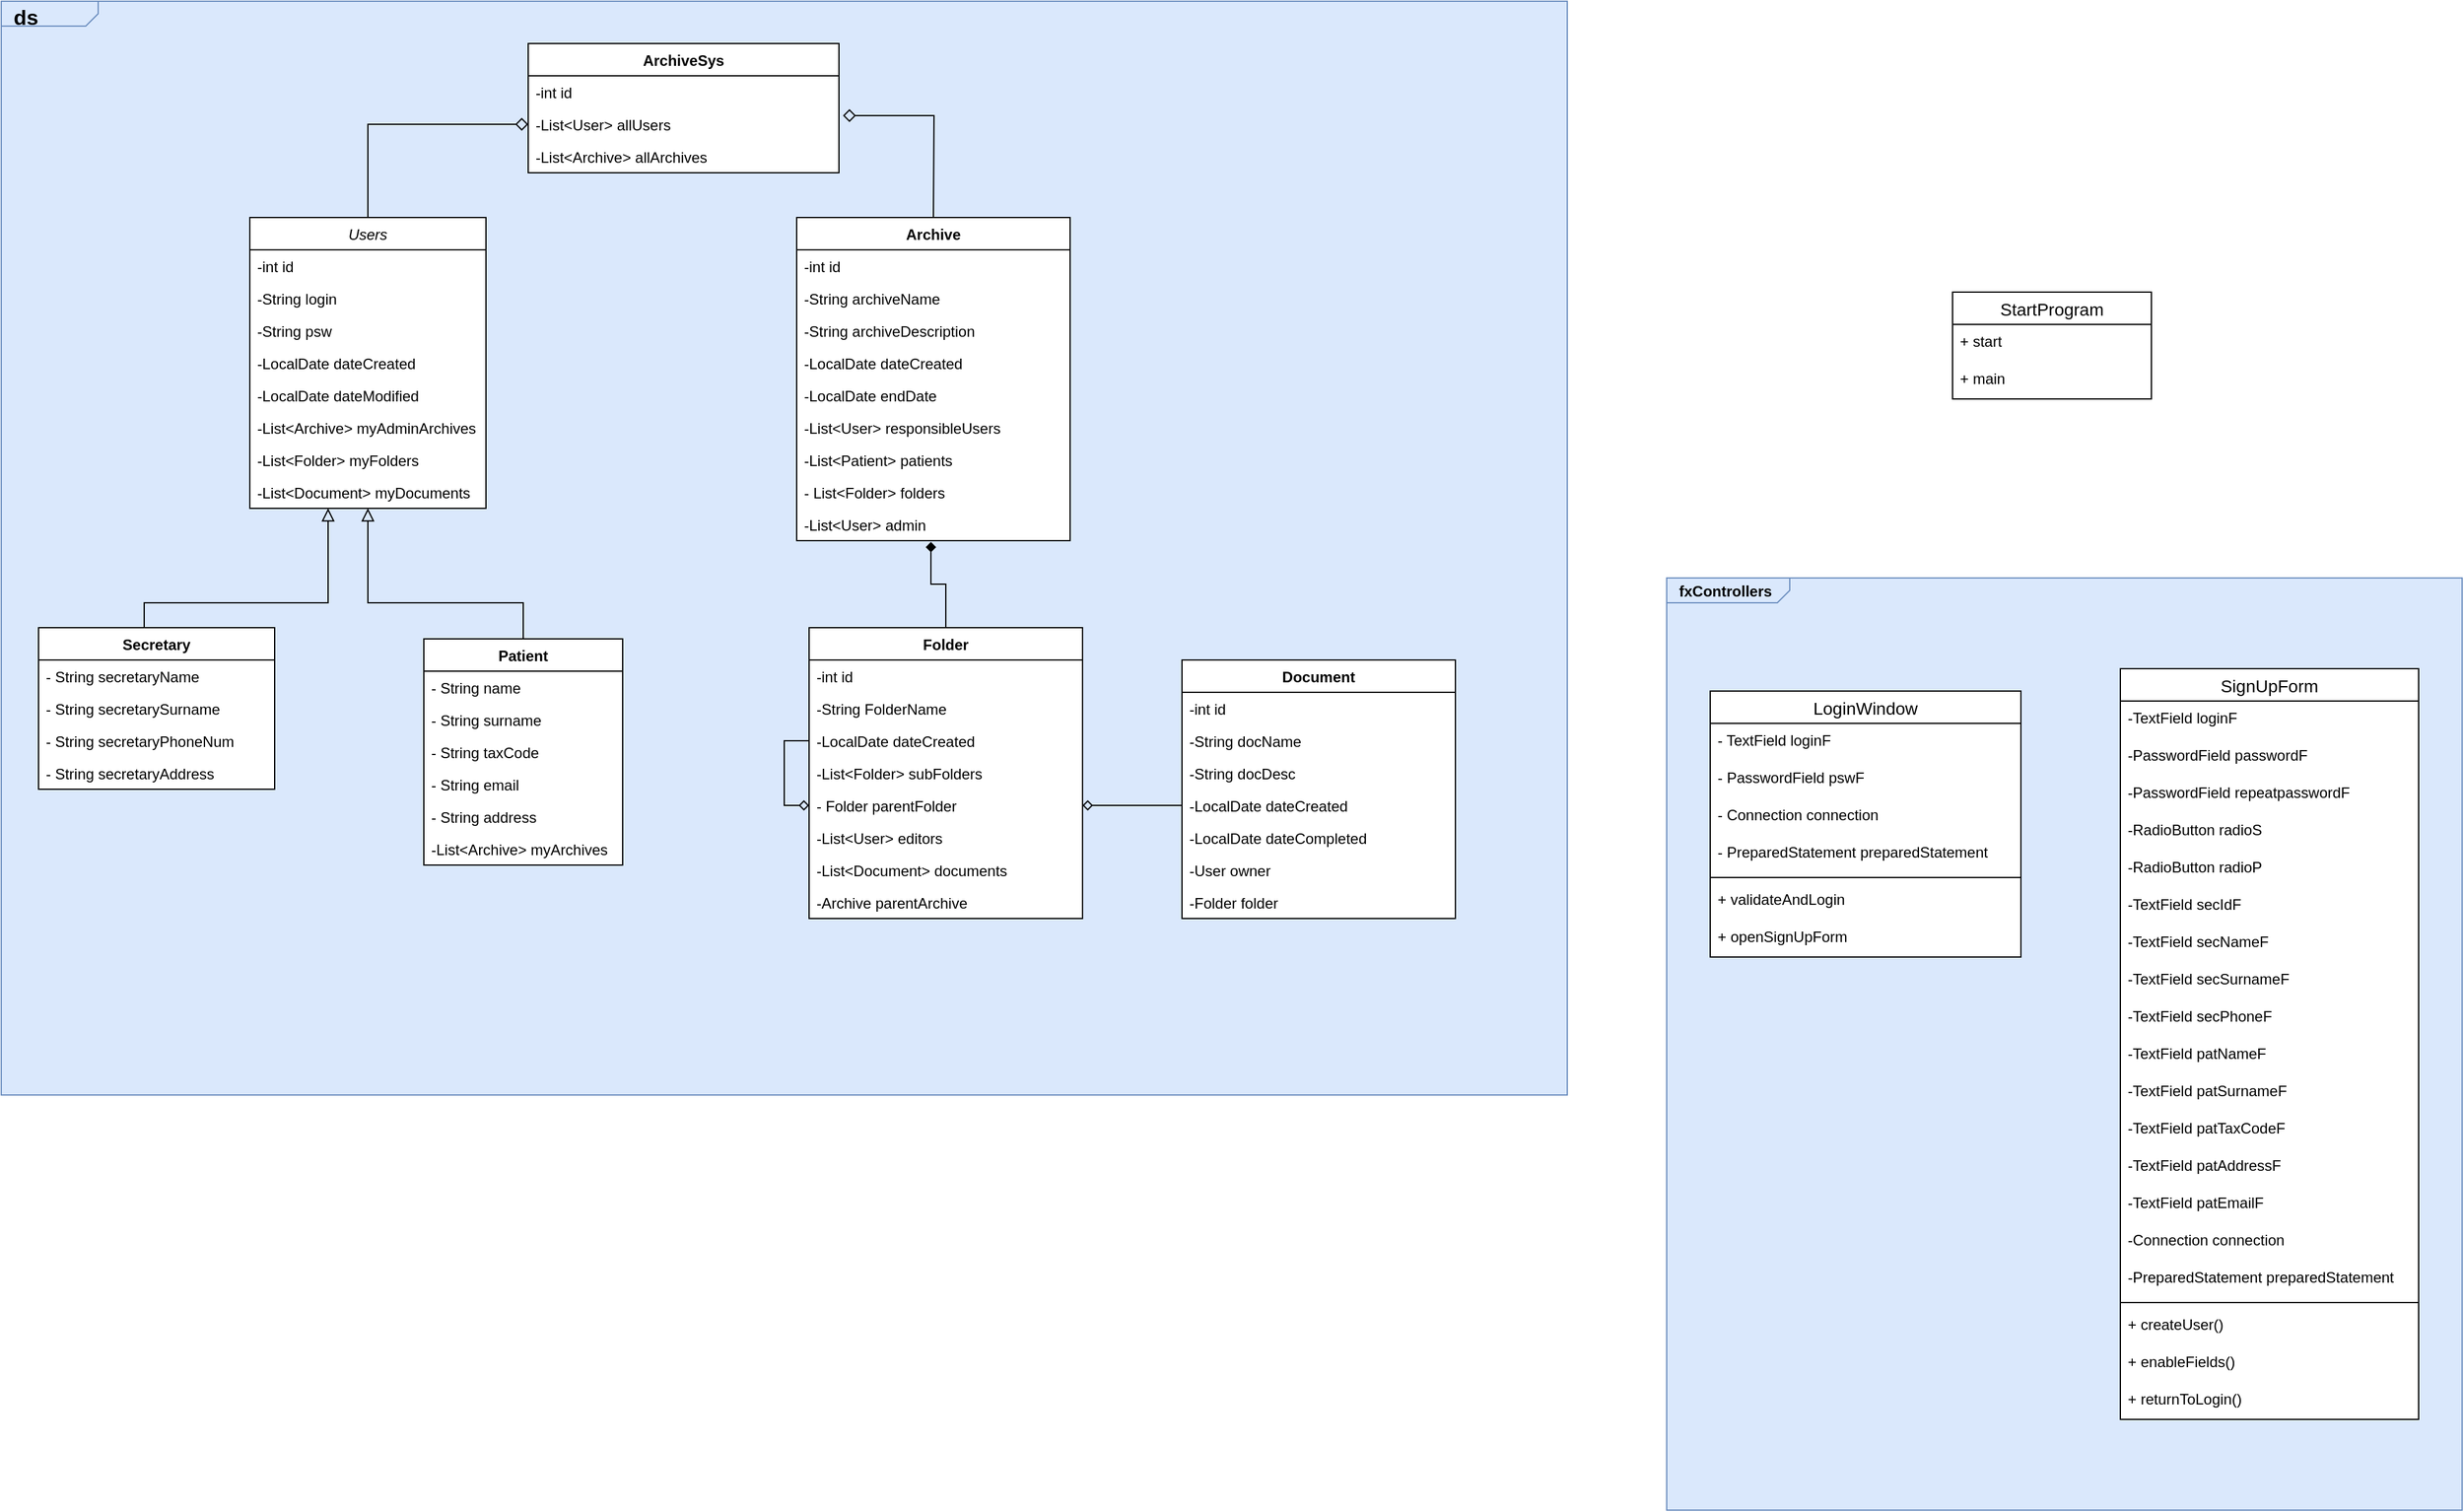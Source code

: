 <mxfile version="15.4.0" type="device"><diagram id="C5RBs43oDa-KdzZeNtuy" name="Page-1"><mxGraphModel dx="2910" dy="1012" grid="1" gridSize="10" guides="1" tooltips="1" connect="1" arrows="1" fold="1" page="1" pageScale="1" pageWidth="827" pageHeight="1169" math="0" shadow="0"><root><mxCell id="WIyWlLk6GJQsqaUBKTNV-0"/><mxCell id="WIyWlLk6GJQsqaUBKTNV-1" parent="WIyWlLk6GJQsqaUBKTNV-0"/><mxCell id="OXugElpji6PoX5dvoCEy-60" value="&lt;p style=&quot;margin: 0px ; margin-top: 4px ; margin-left: 10px ; text-align: left&quot;&gt;&lt;b&gt;&lt;font style=&quot;font-size: 17px&quot;&gt;ds&lt;/font&gt;&lt;/b&gt;&lt;/p&gt;" style="html=1;strokeWidth=1;shape=mxgraph.sysml.package;html=1;overflow=fill;whiteSpace=wrap;fillColor=#dae8fc;strokeColor=#6c8ebf;labelX=78.33;" parent="WIyWlLk6GJQsqaUBKTNV-1" vertex="1"><mxGeometry x="-10" y="156" width="1260" height="880" as="geometry"/></mxCell><mxCell id="OXugElpji6PoX5dvoCEy-61" value="StartProgram" style="swimlane;fontStyle=0;childLayout=stackLayout;horizontal=1;startSize=26;horizontalStack=0;resizeParent=1;resizeParentMax=0;resizeLast=0;collapsible=1;marginBottom=0;align=center;fontSize=14;fillColor=#FFFFFF;swimlaneFillColor=default;" parent="WIyWlLk6GJQsqaUBKTNV-1" vertex="1"><mxGeometry x="1560" y="390" width="160" height="86" as="geometry"/></mxCell><mxCell id="OXugElpji6PoX5dvoCEy-62" value="+ start" style="text;strokeColor=none;fillColor=none;spacingLeft=4;spacingRight=4;overflow=hidden;rotatable=0;points=[[0,0.5],[1,0.5]];portConstraint=eastwest;fontSize=12;" parent="OXugElpji6PoX5dvoCEy-61" vertex="1"><mxGeometry y="26" width="160" height="30" as="geometry"/></mxCell><mxCell id="OXugElpji6PoX5dvoCEy-63" value="+ main" style="text;strokeColor=none;fillColor=none;spacingLeft=4;spacingRight=4;overflow=hidden;rotatable=0;points=[[0,0.5],[1,0.5]];portConstraint=eastwest;fontSize=12;" parent="OXugElpji6PoX5dvoCEy-61" vertex="1"><mxGeometry y="56" width="160" height="30" as="geometry"/></mxCell><mxCell id="OXugElpji6PoX5dvoCEy-65" value="&lt;p style=&quot;margin: 0px ; margin-top: 4px ; margin-left: 10px ; text-align: left&quot;&gt;&lt;b&gt;fxControllers&lt;/b&gt;&lt;/p&gt;" style="html=1;strokeWidth=1;shape=mxgraph.sysml.package;html=1;overflow=fill;whiteSpace=wrap;fillColor=#dae8fc;labelX=99.33;strokeColor=#6c8ebf;" parent="WIyWlLk6GJQsqaUBKTNV-1" vertex="1"><mxGeometry x="1330" y="620" width="640" height="750" as="geometry"/></mxCell><mxCell id="OXugElpji6PoX5dvoCEy-66" style="edgeStyle=orthogonalEdgeStyle;rounded=0;jumpSize=6;orthogonalLoop=1;jettySize=auto;html=1;entryX=0;entryY=0.5;entryDx=0;entryDy=0;startArrow=none;startFill=0;endArrow=diamond;endFill=0;startSize=6;endSize=8;" parent="WIyWlLk6GJQsqaUBKTNV-1" source="OXugElpji6PoX5dvoCEy-67" target="OXugElpji6PoX5dvoCEy-109" edge="1"><mxGeometry relative="1" as="geometry"/></mxCell><mxCell id="OXugElpji6PoX5dvoCEy-67" value="Users" style="swimlane;fontStyle=2;align=center;verticalAlign=top;childLayout=stackLayout;horizontal=1;startSize=26;horizontalStack=0;resizeParent=1;resizeLast=0;collapsible=1;marginBottom=0;rounded=0;shadow=0;strokeWidth=1;fillColor=default;swimlaneFillColor=default;" parent="WIyWlLk6GJQsqaUBKTNV-1" vertex="1"><mxGeometry x="190" y="330" width="190" height="234" as="geometry"><mxRectangle x="230" y="140" width="160" height="26" as="alternateBounds"/></mxGeometry></mxCell><mxCell id="OXugElpji6PoX5dvoCEy-68" value="-int id" style="text;align=left;verticalAlign=top;spacingLeft=4;spacingRight=4;overflow=hidden;rotatable=0;points=[[0,0.5],[1,0.5]];portConstraint=eastwest;" parent="OXugElpji6PoX5dvoCEy-67" vertex="1"><mxGeometry y="26" width="190" height="26" as="geometry"/></mxCell><mxCell id="OXugElpji6PoX5dvoCEy-69" value="-String login" style="text;align=left;verticalAlign=top;spacingLeft=4;spacingRight=4;overflow=hidden;rotatable=0;points=[[0,0.5],[1,0.5]];portConstraint=eastwest;" parent="OXugElpji6PoX5dvoCEy-67" vertex="1"><mxGeometry y="52" width="190" height="26" as="geometry"/></mxCell><mxCell id="OXugElpji6PoX5dvoCEy-70" value="-String psw" style="text;align=left;verticalAlign=top;spacingLeft=4;spacingRight=4;overflow=hidden;rotatable=0;points=[[0,0.5],[1,0.5]];portConstraint=eastwest;rounded=0;shadow=0;html=0;" parent="OXugElpji6PoX5dvoCEy-67" vertex="1"><mxGeometry y="78" width="190" height="26" as="geometry"/></mxCell><mxCell id="OXugElpji6PoX5dvoCEy-71" value="-LocalDate dateCreated" style="text;align=left;verticalAlign=top;spacingLeft=4;spacingRight=4;overflow=hidden;rotatable=0;points=[[0,0.5],[1,0.5]];portConstraint=eastwest;rounded=0;shadow=0;html=0;" parent="OXugElpji6PoX5dvoCEy-67" vertex="1"><mxGeometry y="104" width="190" height="26" as="geometry"/></mxCell><mxCell id="OXugElpji6PoX5dvoCEy-72" value="-LocalDate dateModified" style="text;align=left;verticalAlign=top;spacingLeft=4;spacingRight=4;overflow=hidden;rotatable=0;points=[[0,0.5],[1,0.5]];portConstraint=eastwest;rounded=0;shadow=0;html=0;" parent="OXugElpji6PoX5dvoCEy-67" vertex="1"><mxGeometry y="130" width="190" height="26" as="geometry"/></mxCell><mxCell id="OXugElpji6PoX5dvoCEy-73" value="-List&lt;Archive&gt; myAdminArchives" style="text;align=left;verticalAlign=top;spacingLeft=4;spacingRight=4;overflow=hidden;rotatable=0;points=[[0,0.5],[1,0.5]];portConstraint=eastwest;rounded=0;shadow=0;html=0;" parent="OXugElpji6PoX5dvoCEy-67" vertex="1"><mxGeometry y="156" width="190" height="26" as="geometry"/></mxCell><mxCell id="R_-nXy0jKBe9rRE_vQst-0" value="-List&lt;Folder&gt; myFolders" style="text;align=left;verticalAlign=top;spacingLeft=4;spacingRight=4;overflow=hidden;rotatable=0;points=[[0,0.5],[1,0.5]];portConstraint=eastwest;rounded=0;shadow=0;html=0;" vertex="1" parent="OXugElpji6PoX5dvoCEy-67"><mxGeometry y="182" width="190" height="26" as="geometry"/></mxCell><mxCell id="R_-nXy0jKBe9rRE_vQst-1" value="-List&lt;Document&gt; myDocuments" style="text;align=left;verticalAlign=top;spacingLeft=4;spacingRight=4;overflow=hidden;rotatable=0;points=[[0,0.5],[1,0.5]];portConstraint=eastwest;rounded=0;shadow=0;html=0;" vertex="1" parent="OXugElpji6PoX5dvoCEy-67"><mxGeometry y="208" width="190" height="26" as="geometry"/></mxCell><mxCell id="OXugElpji6PoX5dvoCEy-75" value="Patient" style="swimlane;fontStyle=1;align=center;verticalAlign=top;childLayout=stackLayout;horizontal=1;startSize=26;horizontalStack=0;resizeParent=1;resizeParentMax=0;resizeLast=0;collapsible=1;marginBottom=0;swimlaneFillColor=default;" parent="WIyWlLk6GJQsqaUBKTNV-1" vertex="1"><mxGeometry x="330" y="669" width="160" height="182" as="geometry"/></mxCell><mxCell id="OXugElpji6PoX5dvoCEy-76" value="- String name" style="text;strokeColor=none;fillColor=none;align=left;verticalAlign=top;spacingLeft=4;spacingRight=4;overflow=hidden;rotatable=0;points=[[0,0.5],[1,0.5]];portConstraint=eastwest;" parent="OXugElpji6PoX5dvoCEy-75" vertex="1"><mxGeometry y="26" width="160" height="26" as="geometry"/></mxCell><mxCell id="OXugElpji6PoX5dvoCEy-77" value="- String surname" style="text;strokeColor=none;fillColor=none;align=left;verticalAlign=top;spacingLeft=4;spacingRight=4;overflow=hidden;rotatable=0;points=[[0,0.5],[1,0.5]];portConstraint=eastwest;" parent="OXugElpji6PoX5dvoCEy-75" vertex="1"><mxGeometry y="52" width="160" height="26" as="geometry"/></mxCell><mxCell id="OXugElpji6PoX5dvoCEy-78" value="- String taxCode" style="text;strokeColor=none;fillColor=none;align=left;verticalAlign=top;spacingLeft=4;spacingRight=4;overflow=hidden;rotatable=0;points=[[0,0.5],[1,0.5]];portConstraint=eastwest;" parent="OXugElpji6PoX5dvoCEy-75" vertex="1"><mxGeometry y="78" width="160" height="26" as="geometry"/></mxCell><mxCell id="OXugElpji6PoX5dvoCEy-79" value="- String email" style="text;strokeColor=none;fillColor=none;align=left;verticalAlign=top;spacingLeft=4;spacingRight=4;overflow=hidden;rotatable=0;points=[[0,0.5],[1,0.5]];portConstraint=eastwest;" parent="OXugElpji6PoX5dvoCEy-75" vertex="1"><mxGeometry y="104" width="160" height="26" as="geometry"/></mxCell><mxCell id="OXugElpji6PoX5dvoCEy-80" value="- String address" style="text;strokeColor=none;fillColor=none;align=left;verticalAlign=top;spacingLeft=4;spacingRight=4;overflow=hidden;rotatable=0;points=[[0,0.5],[1,0.5]];portConstraint=eastwest;" parent="OXugElpji6PoX5dvoCEy-75" vertex="1"><mxGeometry y="130" width="160" height="26" as="geometry"/></mxCell><mxCell id="R_-nXy0jKBe9rRE_vQst-3" value="-List&lt;Archive&gt; myArchives" style="text;align=left;verticalAlign=top;spacingLeft=4;spacingRight=4;overflow=hidden;rotatable=0;points=[[0,0.5],[1,0.5]];portConstraint=eastwest;rounded=0;shadow=0;html=0;" vertex="1" parent="OXugElpji6PoX5dvoCEy-75"><mxGeometry y="156" width="160" height="26" as="geometry"/></mxCell><mxCell id="OXugElpji6PoX5dvoCEy-85" value="" style="endArrow=block;endSize=8;endFill=0;html=1;rounded=0;edgeStyle=orthogonalEdgeStyle;exitX=0.5;exitY=0;exitDx=0;exitDy=0;jumpSize=6;startSize=6;entryX=0.5;entryY=1;entryDx=0;entryDy=0;" parent="WIyWlLk6GJQsqaUBKTNV-1" source="OXugElpji6PoX5dvoCEy-75" target="OXugElpji6PoX5dvoCEy-67" edge="1"><mxGeometry width="160" relative="1" as="geometry"><mxPoint x="360" y="620" as="sourcePoint"/><mxPoint x="500" y="550" as="targetPoint"/><Array as="points"><mxPoint x="410" y="640"/><mxPoint x="285" y="640"/></Array></mxGeometry></mxCell><mxCell id="OXugElpji6PoX5dvoCEy-86" style="edgeStyle=orthogonalEdgeStyle;rounded=0;jumpSize=6;orthogonalLoop=1;jettySize=auto;html=1;startArrow=none;startFill=0;endArrow=diamond;endFill=0;startSize=6;endSize=8;entryX=1.013;entryY=0.231;entryDx=0;entryDy=0;entryPerimeter=0;" parent="WIyWlLk6GJQsqaUBKTNV-1" target="OXugElpji6PoX5dvoCEy-109" edge="1"><mxGeometry relative="1" as="geometry"><mxPoint x="840" y="550" as="targetPoint"/><mxPoint x="740" y="330" as="sourcePoint"/></mxGeometry></mxCell><mxCell id="OXugElpji6PoX5dvoCEy-87" value="Archive" style="swimlane;fontStyle=1;align=center;verticalAlign=top;childLayout=stackLayout;horizontal=1;startSize=26;horizontalStack=0;resizeParent=1;resizeParentMax=0;resizeLast=0;collapsible=1;marginBottom=0;swimlaneFillColor=default;" parent="WIyWlLk6GJQsqaUBKTNV-1" vertex="1"><mxGeometry x="630" y="330" width="220" height="260" as="geometry"/></mxCell><mxCell id="OXugElpji6PoX5dvoCEy-88" value="-int id" style="text;strokeColor=none;fillColor=none;align=left;verticalAlign=top;spacingLeft=4;spacingRight=4;overflow=hidden;rotatable=0;points=[[0,0.5],[1,0.5]];portConstraint=eastwest;" parent="OXugElpji6PoX5dvoCEy-87" vertex="1"><mxGeometry y="26" width="220" height="26" as="geometry"/></mxCell><mxCell id="OXugElpji6PoX5dvoCEy-89" value="-String archiveName" style="text;strokeColor=none;fillColor=none;align=left;verticalAlign=top;spacingLeft=4;spacingRight=4;overflow=hidden;rotatable=0;points=[[0,0.5],[1,0.5]];portConstraint=eastwest;" parent="OXugElpji6PoX5dvoCEy-87" vertex="1"><mxGeometry y="52" width="220" height="26" as="geometry"/></mxCell><mxCell id="OXugElpji6PoX5dvoCEy-90" value="-String archiveDescription" style="text;strokeColor=none;fillColor=none;align=left;verticalAlign=top;spacingLeft=4;spacingRight=4;overflow=hidden;rotatable=0;points=[[0,0.5],[1,0.5]];portConstraint=eastwest;" parent="OXugElpji6PoX5dvoCEy-87" vertex="1"><mxGeometry y="78" width="220" height="26" as="geometry"/></mxCell><mxCell id="OXugElpji6PoX5dvoCEy-91" value="-LocalDate dateCreated" style="text;align=left;verticalAlign=top;spacingLeft=4;spacingRight=4;overflow=hidden;rotatable=0;points=[[0,0.5],[1,0.5]];portConstraint=eastwest;rounded=0;shadow=0;html=0;" parent="OXugElpji6PoX5dvoCEy-87" vertex="1"><mxGeometry y="104" width="220" height="26" as="geometry"/></mxCell><mxCell id="OXugElpji6PoX5dvoCEy-92" value="-LocalDate endDate" style="text;align=left;verticalAlign=top;spacingLeft=4;spacingRight=4;overflow=hidden;rotatable=0;points=[[0,0.5],[1,0.5]];portConstraint=eastwest;rounded=0;shadow=0;html=0;" parent="OXugElpji6PoX5dvoCEy-87" vertex="1"><mxGeometry y="130" width="220" height="26" as="geometry"/></mxCell><mxCell id="OXugElpji6PoX5dvoCEy-93" value="-List&lt;User&gt; responsibleUsers" style="text;align=left;verticalAlign=top;spacingLeft=4;spacingRight=4;overflow=hidden;rotatable=0;points=[[0,0.5],[1,0.5]];portConstraint=eastwest;rounded=0;shadow=0;html=0;" parent="OXugElpji6PoX5dvoCEy-87" vertex="1"><mxGeometry y="156" width="220" height="26" as="geometry"/></mxCell><mxCell id="OXugElpji6PoX5dvoCEy-94" value="-List&lt;Patient&gt; patients" style="text;align=left;verticalAlign=top;spacingLeft=4;spacingRight=4;overflow=hidden;rotatable=0;points=[[0,0.5],[1,0.5]];portConstraint=eastwest;rounded=0;shadow=0;html=0;" parent="OXugElpji6PoX5dvoCEy-87" vertex="1"><mxGeometry y="182" width="220" height="26" as="geometry"/></mxCell><mxCell id="R_-nXy0jKBe9rRE_vQst-16" value="- List&lt;Folder&gt; folders" style="text;align=left;verticalAlign=top;spacingLeft=4;spacingRight=4;overflow=hidden;rotatable=0;points=[[0,0.5],[1,0.5]];portConstraint=eastwest;rounded=0;shadow=0;html=0;" vertex="1" parent="OXugElpji6PoX5dvoCEy-87"><mxGeometry y="208" width="220" height="26" as="geometry"/></mxCell><mxCell id="R_-nXy0jKBe9rRE_vQst-17" value="-List&lt;User&gt; admin" style="text;align=left;verticalAlign=top;spacingLeft=4;spacingRight=4;overflow=hidden;rotatable=0;points=[[0,0.5],[1,0.5]];portConstraint=eastwest;rounded=0;shadow=0;html=0;" vertex="1" parent="OXugElpji6PoX5dvoCEy-87"><mxGeometry y="234" width="220" height="26" as="geometry"/></mxCell><mxCell id="OXugElpji6PoX5dvoCEy-95" value="Document" style="swimlane;fontStyle=1;align=center;verticalAlign=top;childLayout=stackLayout;horizontal=1;startSize=26;horizontalStack=0;resizeParent=1;resizeParentMax=0;resizeLast=0;collapsible=1;marginBottom=0;fillColor=default;swimlaneFillColor=default;" parent="WIyWlLk6GJQsqaUBKTNV-1" vertex="1"><mxGeometry x="940" y="686" width="220" height="208" as="geometry"/></mxCell><mxCell id="R_-nXy0jKBe9rRE_vQst-15" value="-int id" style="text;strokeColor=none;fillColor=none;align=left;verticalAlign=top;spacingLeft=4;spacingRight=4;overflow=hidden;rotatable=0;points=[[0,0.5],[1,0.5]];portConstraint=eastwest;" vertex="1" parent="OXugElpji6PoX5dvoCEy-95"><mxGeometry y="26" width="220" height="26" as="geometry"/></mxCell><mxCell id="OXugElpji6PoX5dvoCEy-96" value="-String docName" style="text;strokeColor=none;fillColor=none;align=left;verticalAlign=top;spacingLeft=4;spacingRight=4;overflow=hidden;rotatable=0;points=[[0,0.5],[1,0.5]];portConstraint=eastwest;" parent="OXugElpji6PoX5dvoCEy-95" vertex="1"><mxGeometry y="52" width="220" height="26" as="geometry"/></mxCell><mxCell id="OXugElpji6PoX5dvoCEy-97" value="-String docDesc" style="text;strokeColor=none;fillColor=none;align=left;verticalAlign=top;spacingLeft=4;spacingRight=4;overflow=hidden;rotatable=0;points=[[0,0.5],[1,0.5]];portConstraint=eastwest;" parent="OXugElpji6PoX5dvoCEy-95" vertex="1"><mxGeometry y="78" width="220" height="26" as="geometry"/></mxCell><mxCell id="OXugElpji6PoX5dvoCEy-98" value="-LocalDate dateCreated" style="text;align=left;verticalAlign=top;spacingLeft=4;spacingRight=4;overflow=hidden;rotatable=0;points=[[0,0.5],[1,0.5]];portConstraint=eastwest;rounded=0;shadow=0;html=0;" parent="OXugElpji6PoX5dvoCEy-95" vertex="1"><mxGeometry y="104" width="220" height="26" as="geometry"/></mxCell><mxCell id="OXugElpji6PoX5dvoCEy-100" value="-LocalDate dateCompleted" style="text;align=left;verticalAlign=top;spacingLeft=4;spacingRight=4;overflow=hidden;rotatable=0;points=[[0,0.5],[1,0.5]];portConstraint=eastwest;rounded=0;shadow=0;html=0;" parent="OXugElpji6PoX5dvoCEy-95" vertex="1"><mxGeometry y="130" width="220" height="26" as="geometry"/></mxCell><mxCell id="OXugElpji6PoX5dvoCEy-104" value="-User owner" style="text;align=left;verticalAlign=top;spacingLeft=4;spacingRight=4;overflow=hidden;rotatable=0;points=[[0,0.5],[1,0.5]];portConstraint=eastwest;rounded=0;shadow=0;html=0;" parent="OXugElpji6PoX5dvoCEy-95" vertex="1"><mxGeometry y="156" width="220" height="26" as="geometry"/></mxCell><mxCell id="OXugElpji6PoX5dvoCEy-105" value="-Folder folder" style="text;align=left;verticalAlign=top;spacingLeft=4;spacingRight=4;overflow=hidden;rotatable=0;points=[[0,0.5],[1,0.5]];portConstraint=eastwest;rounded=0;shadow=0;html=0;" parent="OXugElpji6PoX5dvoCEy-95" vertex="1"><mxGeometry y="182" width="220" height="26" as="geometry"/></mxCell><mxCell id="OXugElpji6PoX5dvoCEy-106" value="ArchiveSys" style="swimlane;fontStyle=1;align=center;verticalAlign=top;childLayout=stackLayout;horizontal=1;startSize=26;horizontalStack=0;resizeParent=1;resizeParentMax=0;resizeLast=0;collapsible=1;marginBottom=0;labelBackgroundColor=none;swimlaneFillColor=default;" parent="WIyWlLk6GJQsqaUBKTNV-1" vertex="1"><mxGeometry x="414" y="190" width="250" height="104" as="geometry"/></mxCell><mxCell id="OXugElpji6PoX5dvoCEy-108" value="-int id" style="text;strokeColor=none;fillColor=none;align=left;verticalAlign=top;spacingLeft=4;spacingRight=4;overflow=hidden;rotatable=0;points=[[0,0.5],[1,0.5]];portConstraint=eastwest;" parent="OXugElpji6PoX5dvoCEy-106" vertex="1"><mxGeometry y="26" width="250" height="26" as="geometry"/></mxCell><mxCell id="OXugElpji6PoX5dvoCEy-109" value="-List&lt;User&gt; allUsers" style="text;align=left;verticalAlign=top;spacingLeft=4;spacingRight=4;overflow=hidden;rotatable=0;points=[[0,0.5],[1,0.5]];portConstraint=eastwest;rounded=0;shadow=0;html=0;" parent="OXugElpji6PoX5dvoCEy-106" vertex="1"><mxGeometry y="52" width="250" height="26" as="geometry"/></mxCell><mxCell id="OXugElpji6PoX5dvoCEy-110" value="-List&lt;Archive&gt; allArchives" style="text;align=left;verticalAlign=top;spacingLeft=4;spacingRight=4;overflow=hidden;rotatable=0;points=[[0,0.5],[1,0.5]];portConstraint=eastwest;rounded=0;shadow=0;html=0;" parent="OXugElpji6PoX5dvoCEy-106" vertex="1"><mxGeometry y="78" width="250" height="26" as="geometry"/></mxCell><mxCell id="OXugElpji6PoX5dvoCEy-112" value="Secretary" style="swimlane;fontStyle=1;align=center;verticalAlign=top;childLayout=stackLayout;horizontal=1;startSize=26;horizontalStack=0;resizeParent=1;resizeParentMax=0;resizeLast=0;collapsible=1;marginBottom=0;swimlaneFillColor=default;" parent="WIyWlLk6GJQsqaUBKTNV-1" vertex="1"><mxGeometry x="20" y="660" width="190" height="130" as="geometry"/></mxCell><mxCell id="OXugElpji6PoX5dvoCEy-114" value="- String secretaryName" style="text;strokeColor=none;fillColor=none;align=left;verticalAlign=top;spacingLeft=4;spacingRight=4;overflow=hidden;rotatable=0;points=[[0,0.5],[1,0.5]];portConstraint=eastwest;" parent="OXugElpji6PoX5dvoCEy-112" vertex="1"><mxGeometry y="26" width="190" height="26" as="geometry"/></mxCell><mxCell id="OXugElpji6PoX5dvoCEy-115" value="- String secretarySurname" style="text;strokeColor=none;fillColor=none;align=left;verticalAlign=top;spacingLeft=4;spacingRight=4;overflow=hidden;rotatable=0;points=[[0,0.5],[1,0.5]];portConstraint=eastwest;" parent="OXugElpji6PoX5dvoCEy-112" vertex="1"><mxGeometry y="52" width="190" height="26" as="geometry"/></mxCell><mxCell id="OXugElpji6PoX5dvoCEy-116" value="- String secretaryPhoneNum" style="text;strokeColor=none;fillColor=none;align=left;verticalAlign=top;spacingLeft=4;spacingRight=4;overflow=hidden;rotatable=0;points=[[0,0.5],[1,0.5]];portConstraint=eastwest;" parent="OXugElpji6PoX5dvoCEy-112" vertex="1"><mxGeometry y="78" width="190" height="26" as="geometry"/></mxCell><mxCell id="R_-nXy0jKBe9rRE_vQst-2" value="- String secretaryAddress" style="text;strokeColor=none;fillColor=none;align=left;verticalAlign=top;spacingLeft=4;spacingRight=4;overflow=hidden;rotatable=0;points=[[0,0.5],[1,0.5]];portConstraint=eastwest;" vertex="1" parent="OXugElpji6PoX5dvoCEy-112"><mxGeometry y="104" width="190" height="26" as="geometry"/></mxCell><mxCell id="OXugElpji6PoX5dvoCEy-121" style="edgeStyle=orthogonalEdgeStyle;rounded=0;orthogonalLoop=1;jettySize=auto;html=1;endArrow=block;endFill=0;endSize=8;" parent="WIyWlLk6GJQsqaUBKTNV-1" edge="1" target="R_-nXy0jKBe9rRE_vQst-1"><mxGeometry relative="1" as="geometry"><mxPoint x="105" y="660" as="sourcePoint"/><mxPoint x="253" y="590" as="targetPoint"/><Array as="points"><mxPoint x="105" y="640"/><mxPoint x="253" y="640"/></Array></mxGeometry></mxCell><mxCell id="OXugElpji6PoX5dvoCEy-122" value="LoginWindow" style="swimlane;fontStyle=0;childLayout=stackLayout;horizontal=1;startSize=26;horizontalStack=0;resizeParent=1;resizeParentMax=0;resizeLast=0;collapsible=1;marginBottom=0;align=center;fontSize=14;swimlaneFillColor=default;" parent="WIyWlLk6GJQsqaUBKTNV-1" vertex="1"><mxGeometry x="1365" y="711" width="250" height="214" as="geometry"/></mxCell><mxCell id="OXugElpji6PoX5dvoCEy-123" value="- TextField loginF" style="text;strokeColor=none;fillColor=none;spacingLeft=4;spacingRight=4;overflow=hidden;rotatable=0;points=[[0,0.5],[1,0.5]];portConstraint=eastwest;fontSize=12;" parent="OXugElpji6PoX5dvoCEy-122" vertex="1"><mxGeometry y="26" width="250" height="30" as="geometry"/></mxCell><mxCell id="OXugElpji6PoX5dvoCEy-124" value="- PasswordField pswF" style="text;strokeColor=none;fillColor=none;spacingLeft=4;spacingRight=4;overflow=hidden;rotatable=0;points=[[0,0.5],[1,0.5]];portConstraint=eastwest;fontSize=12;" parent="OXugElpji6PoX5dvoCEy-122" vertex="1"><mxGeometry y="56" width="250" height="30" as="geometry"/></mxCell><mxCell id="OXugElpji6PoX5dvoCEy-125" value="- Connection connection" style="text;strokeColor=none;fillColor=none;spacingLeft=4;spacingRight=4;overflow=hidden;rotatable=0;points=[[0,0.5],[1,0.5]];portConstraint=eastwest;fontSize=12;" parent="OXugElpji6PoX5dvoCEy-122" vertex="1"><mxGeometry y="86" width="250" height="30" as="geometry"/></mxCell><mxCell id="OXugElpji6PoX5dvoCEy-126" value="- PreparedStatement preparedStatement " style="text;strokeColor=none;fillColor=none;spacingLeft=4;spacingRight=4;overflow=hidden;rotatable=0;points=[[0,0.5],[1,0.5]];portConstraint=eastwest;fontSize=12;" parent="OXugElpji6PoX5dvoCEy-122" vertex="1"><mxGeometry y="116" width="250" height="30" as="geometry"/></mxCell><mxCell id="OXugElpji6PoX5dvoCEy-127" value="" style="line;strokeWidth=1;fillColor=none;align=left;verticalAlign=middle;spacingTop=-1;spacingLeft=3;spacingRight=3;rotatable=0;labelPosition=right;points=[];portConstraint=eastwest;" parent="OXugElpji6PoX5dvoCEy-122" vertex="1"><mxGeometry y="146" width="250" height="8" as="geometry"/></mxCell><mxCell id="OXugElpji6PoX5dvoCEy-128" value="+ validateAndLogin" style="text;strokeColor=none;fillColor=none;spacingLeft=4;spacingRight=4;overflow=hidden;rotatable=0;points=[[0,0.5],[1,0.5]];portConstraint=eastwest;fontSize=12;" parent="OXugElpji6PoX5dvoCEy-122" vertex="1"><mxGeometry y="154" width="250" height="30" as="geometry"/></mxCell><mxCell id="OXugElpji6PoX5dvoCEy-129" value="+ openSignUpForm" style="text;strokeColor=none;fillColor=none;spacingLeft=4;spacingRight=4;overflow=hidden;rotatable=0;points=[[0,0.5],[1,0.5]];portConstraint=eastwest;fontSize=12;" parent="OXugElpji6PoX5dvoCEy-122" vertex="1"><mxGeometry y="184" width="250" height="30" as="geometry"/></mxCell><mxCell id="OXugElpji6PoX5dvoCEy-131" value="SignUpForm" style="swimlane;fontStyle=0;childLayout=stackLayout;horizontal=1;startSize=26;horizontalStack=0;resizeParent=1;resizeParentMax=0;resizeLast=0;collapsible=1;marginBottom=0;align=center;fontSize=14;fillColor=#FFFFFF;swimlaneFillColor=default;" parent="WIyWlLk6GJQsqaUBKTNV-1" vertex="1"><mxGeometry x="1695" y="693" width="240" height="604" as="geometry"/></mxCell><mxCell id="OXugElpji6PoX5dvoCEy-132" value="-TextField loginF" style="text;strokeColor=none;fillColor=none;spacingLeft=4;spacingRight=4;overflow=hidden;rotatable=0;points=[[0,0.5],[1,0.5]];portConstraint=eastwest;fontSize=12;" parent="OXugElpji6PoX5dvoCEy-131" vertex="1"><mxGeometry y="26" width="240" height="30" as="geometry"/></mxCell><mxCell id="OXugElpji6PoX5dvoCEy-133" value="-PasswordField passwordF" style="text;strokeColor=none;fillColor=none;spacingLeft=4;spacingRight=4;overflow=hidden;rotatable=0;points=[[0,0.5],[1,0.5]];portConstraint=eastwest;fontSize=12;" parent="OXugElpji6PoX5dvoCEy-131" vertex="1"><mxGeometry y="56" width="240" height="30" as="geometry"/></mxCell><mxCell id="OXugElpji6PoX5dvoCEy-134" value="-PasswordField repeatpasswordF" style="text;strokeColor=none;fillColor=none;spacingLeft=4;spacingRight=4;overflow=hidden;rotatable=0;points=[[0,0.5],[1,0.5]];portConstraint=eastwest;fontSize=12;" parent="OXugElpji6PoX5dvoCEy-131" vertex="1"><mxGeometry y="86" width="240" height="30" as="geometry"/></mxCell><mxCell id="OXugElpji6PoX5dvoCEy-135" value="-RadioButton radioS" style="text;strokeColor=none;fillColor=none;spacingLeft=4;spacingRight=4;overflow=hidden;rotatable=0;points=[[0,0.5],[1,0.5]];portConstraint=eastwest;fontSize=12;" parent="OXugElpji6PoX5dvoCEy-131" vertex="1"><mxGeometry y="116" width="240" height="30" as="geometry"/></mxCell><mxCell id="OXugElpji6PoX5dvoCEy-136" value="-RadioButton radioP" style="text;strokeColor=none;fillColor=none;spacingLeft=4;spacingRight=4;overflow=hidden;rotatable=0;points=[[0,0.5],[1,0.5]];portConstraint=eastwest;fontSize=12;" parent="OXugElpji6PoX5dvoCEy-131" vertex="1"><mxGeometry y="146" width="240" height="30" as="geometry"/></mxCell><mxCell id="OXugElpji6PoX5dvoCEy-137" value="-TextField secIdF" style="text;strokeColor=none;fillColor=none;spacingLeft=4;spacingRight=4;overflow=hidden;rotatable=0;points=[[0,0.5],[1,0.5]];portConstraint=eastwest;fontSize=12;" parent="OXugElpji6PoX5dvoCEy-131" vertex="1"><mxGeometry y="176" width="240" height="30" as="geometry"/></mxCell><mxCell id="OXugElpji6PoX5dvoCEy-138" value="-TextField secNameF" style="text;strokeColor=none;fillColor=none;spacingLeft=4;spacingRight=4;overflow=hidden;rotatable=0;points=[[0,0.5],[1,0.5]];portConstraint=eastwest;fontSize=12;" parent="OXugElpji6PoX5dvoCEy-131" vertex="1"><mxGeometry y="206" width="240" height="30" as="geometry"/></mxCell><mxCell id="OXugElpji6PoX5dvoCEy-139" value="-TextField secSurnameF" style="text;strokeColor=none;fillColor=none;spacingLeft=4;spacingRight=4;overflow=hidden;rotatable=0;points=[[0,0.5],[1,0.5]];portConstraint=eastwest;fontSize=12;" parent="OXugElpji6PoX5dvoCEy-131" vertex="1"><mxGeometry y="236" width="240" height="30" as="geometry"/></mxCell><mxCell id="OXugElpji6PoX5dvoCEy-140" value="-TextField secPhoneF" style="text;strokeColor=none;fillColor=none;spacingLeft=4;spacingRight=4;overflow=hidden;rotatable=0;points=[[0,0.5],[1,0.5]];portConstraint=eastwest;fontSize=12;" parent="OXugElpji6PoX5dvoCEy-131" vertex="1"><mxGeometry y="266" width="240" height="30" as="geometry"/></mxCell><mxCell id="OXugElpji6PoX5dvoCEy-141" value="-TextField patNameF" style="text;strokeColor=none;fillColor=none;spacingLeft=4;spacingRight=4;overflow=hidden;rotatable=0;points=[[0,0.5],[1,0.5]];portConstraint=eastwest;fontSize=12;" parent="OXugElpji6PoX5dvoCEy-131" vertex="1"><mxGeometry y="296" width="240" height="30" as="geometry"/></mxCell><mxCell id="OXugElpji6PoX5dvoCEy-142" value="-TextField patSurnameF" style="text;strokeColor=none;fillColor=none;spacingLeft=4;spacingRight=4;overflow=hidden;rotatable=0;points=[[0,0.5],[1,0.5]];portConstraint=eastwest;fontSize=12;" parent="OXugElpji6PoX5dvoCEy-131" vertex="1"><mxGeometry y="326" width="240" height="30" as="geometry"/></mxCell><mxCell id="OXugElpji6PoX5dvoCEy-143" value="-TextField patTaxCodeF" style="text;strokeColor=none;fillColor=none;spacingLeft=4;spacingRight=4;overflow=hidden;rotatable=0;points=[[0,0.5],[1,0.5]];portConstraint=eastwest;fontSize=12;" parent="OXugElpji6PoX5dvoCEy-131" vertex="1"><mxGeometry y="356" width="240" height="30" as="geometry"/></mxCell><mxCell id="OXugElpji6PoX5dvoCEy-144" value="-TextField patAddressF" style="text;strokeColor=none;fillColor=none;spacingLeft=4;spacingRight=4;overflow=hidden;rotatable=0;points=[[0,0.5],[1,0.5]];portConstraint=eastwest;fontSize=12;" parent="OXugElpji6PoX5dvoCEy-131" vertex="1"><mxGeometry y="386" width="240" height="30" as="geometry"/></mxCell><mxCell id="OXugElpji6PoX5dvoCEy-145" value="-TextField patEmailF" style="text;strokeColor=none;fillColor=none;spacingLeft=4;spacingRight=4;overflow=hidden;rotatable=0;points=[[0,0.5],[1,0.5]];portConstraint=eastwest;fontSize=12;" parent="OXugElpji6PoX5dvoCEy-131" vertex="1"><mxGeometry y="416" width="240" height="30" as="geometry"/></mxCell><mxCell id="OXugElpji6PoX5dvoCEy-146" value="-Connection connection" style="text;strokeColor=none;fillColor=none;spacingLeft=4;spacingRight=4;overflow=hidden;rotatable=0;points=[[0,0.5],[1,0.5]];portConstraint=eastwest;fontSize=12;" parent="OXugElpji6PoX5dvoCEy-131" vertex="1"><mxGeometry y="446" width="240" height="30" as="geometry"/></mxCell><mxCell id="OXugElpji6PoX5dvoCEy-147" value="-PreparedStatement preparedStatement" style="text;strokeColor=none;fillColor=none;spacingLeft=4;spacingRight=4;overflow=hidden;rotatable=0;points=[[0,0.5],[1,0.5]];portConstraint=eastwest;fontSize=12;" parent="OXugElpji6PoX5dvoCEy-131" vertex="1"><mxGeometry y="476" width="240" height="30" as="geometry"/></mxCell><mxCell id="OXugElpji6PoX5dvoCEy-148" value="" style="line;strokeWidth=1;fillColor=none;align=left;verticalAlign=middle;spacingTop=-1;spacingLeft=3;spacingRight=3;rotatable=0;labelPosition=right;points=[];portConstraint=eastwest;" parent="OXugElpji6PoX5dvoCEy-131" vertex="1"><mxGeometry y="506" width="240" height="8" as="geometry"/></mxCell><mxCell id="OXugElpji6PoX5dvoCEy-149" value="+ createUser()" style="text;strokeColor=none;fillColor=none;spacingLeft=4;spacingRight=4;overflow=hidden;rotatable=0;points=[[0,0.5],[1,0.5]];portConstraint=eastwest;fontSize=12;" parent="OXugElpji6PoX5dvoCEy-131" vertex="1"><mxGeometry y="514" width="240" height="30" as="geometry"/></mxCell><mxCell id="OXugElpji6PoX5dvoCEy-150" value="+ enableFields()" style="text;strokeColor=none;fillColor=none;spacingLeft=4;spacingRight=4;overflow=hidden;rotatable=0;points=[[0,0.5],[1,0.5]];portConstraint=eastwest;fontSize=12;" parent="OXugElpji6PoX5dvoCEy-131" vertex="1"><mxGeometry y="544" width="240" height="30" as="geometry"/></mxCell><mxCell id="OXugElpji6PoX5dvoCEy-151" value="+ returnToLogin()" style="text;strokeColor=none;fillColor=none;spacingLeft=4;spacingRight=4;overflow=hidden;rotatable=0;points=[[0,0.5],[1,0.5]];portConstraint=eastwest;fontSize=12;" parent="OXugElpji6PoX5dvoCEy-131" vertex="1"><mxGeometry y="574" width="240" height="30" as="geometry"/></mxCell><mxCell id="R_-nXy0jKBe9rRE_vQst-22" style="edgeStyle=orthogonalEdgeStyle;rounded=0;orthogonalLoop=1;jettySize=auto;html=1;entryX=0.491;entryY=1.038;entryDx=0;entryDy=0;entryPerimeter=0;endArrow=diamond;endFill=1;" edge="1" parent="WIyWlLk6GJQsqaUBKTNV-1" source="R_-nXy0jKBe9rRE_vQst-4" target="R_-nXy0jKBe9rRE_vQst-17"><mxGeometry relative="1" as="geometry"><Array as="points"><mxPoint x="750" y="625"/><mxPoint x="738" y="625"/></Array></mxGeometry></mxCell><mxCell id="R_-nXy0jKBe9rRE_vQst-4" value="Folder" style="swimlane;fontStyle=1;align=center;verticalAlign=top;childLayout=stackLayout;horizontal=1;startSize=26;horizontalStack=0;resizeParent=1;resizeParentMax=0;resizeLast=0;collapsible=1;marginBottom=0;swimlaneFillColor=default;" vertex="1" parent="WIyWlLk6GJQsqaUBKTNV-1"><mxGeometry x="640" y="660" width="220" height="234" as="geometry"/></mxCell><mxCell id="R_-nXy0jKBe9rRE_vQst-5" value="-int id" style="text;strokeColor=none;fillColor=none;align=left;verticalAlign=top;spacingLeft=4;spacingRight=4;overflow=hidden;rotatable=0;points=[[0,0.5],[1,0.5]];portConstraint=eastwest;" vertex="1" parent="R_-nXy0jKBe9rRE_vQst-4"><mxGeometry y="26" width="220" height="26" as="geometry"/></mxCell><mxCell id="R_-nXy0jKBe9rRE_vQst-6" value="-String FolderName" style="text;strokeColor=none;fillColor=none;align=left;verticalAlign=top;spacingLeft=4;spacingRight=4;overflow=hidden;rotatable=0;points=[[0,0.5],[1,0.5]];portConstraint=eastwest;" vertex="1" parent="R_-nXy0jKBe9rRE_vQst-4"><mxGeometry y="52" width="220" height="26" as="geometry"/></mxCell><mxCell id="R_-nXy0jKBe9rRE_vQst-20" style="edgeStyle=orthogonalEdgeStyle;rounded=0;orthogonalLoop=1;jettySize=auto;html=1;exitX=0;exitY=0.5;exitDx=0;exitDy=0;entryX=0;entryY=0.5;entryDx=0;entryDy=0;endArrow=diamond;endFill=0;" edge="1" parent="R_-nXy0jKBe9rRE_vQst-4" source="R_-nXy0jKBe9rRE_vQst-8" target="R_-nXy0jKBe9rRE_vQst-13"><mxGeometry relative="1" as="geometry"/></mxCell><mxCell id="R_-nXy0jKBe9rRE_vQst-8" value="-LocalDate dateCreated" style="text;align=left;verticalAlign=top;spacingLeft=4;spacingRight=4;overflow=hidden;rotatable=0;points=[[0,0.5],[1,0.5]];portConstraint=eastwest;rounded=0;shadow=0;html=0;" vertex="1" parent="R_-nXy0jKBe9rRE_vQst-4"><mxGeometry y="78" width="220" height="26" as="geometry"/></mxCell><mxCell id="R_-nXy0jKBe9rRE_vQst-12" value="-List&lt;Folder&gt; subFolders" style="text;align=left;verticalAlign=top;spacingLeft=4;spacingRight=4;overflow=hidden;rotatable=0;points=[[0,0.5],[1,0.5]];portConstraint=eastwest;rounded=0;shadow=0;html=0;" vertex="1" parent="R_-nXy0jKBe9rRE_vQst-4"><mxGeometry y="104" width="220" height="26" as="geometry"/></mxCell><mxCell id="R_-nXy0jKBe9rRE_vQst-13" value="- Folder parentFolder" style="text;align=left;verticalAlign=top;spacingLeft=4;spacingRight=4;overflow=hidden;rotatable=0;points=[[0,0.5],[1,0.5]];portConstraint=eastwest;rounded=0;shadow=0;html=0;" vertex="1" parent="R_-nXy0jKBe9rRE_vQst-4"><mxGeometry y="130" width="220" height="26" as="geometry"/></mxCell><mxCell id="R_-nXy0jKBe9rRE_vQst-10" value="-List&lt;User&gt; editors" style="text;align=left;verticalAlign=top;spacingLeft=4;spacingRight=4;overflow=hidden;rotatable=0;points=[[0,0.5],[1,0.5]];portConstraint=eastwest;rounded=0;shadow=0;html=0;" vertex="1" parent="R_-nXy0jKBe9rRE_vQst-4"><mxGeometry y="156" width="220" height="26" as="geometry"/></mxCell><mxCell id="R_-nXy0jKBe9rRE_vQst-11" value="-List&lt;Document&gt; documents" style="text;align=left;verticalAlign=top;spacingLeft=4;spacingRight=4;overflow=hidden;rotatable=0;points=[[0,0.5],[1,0.5]];portConstraint=eastwest;rounded=0;shadow=0;html=0;" vertex="1" parent="R_-nXy0jKBe9rRE_vQst-4"><mxGeometry y="182" width="220" height="26" as="geometry"/></mxCell><mxCell id="R_-nXy0jKBe9rRE_vQst-14" value="-Archive parentArchive" style="text;align=left;verticalAlign=top;spacingLeft=4;spacingRight=4;overflow=hidden;rotatable=0;points=[[0,0.5],[1,0.5]];portConstraint=eastwest;rounded=0;shadow=0;html=0;" vertex="1" parent="R_-nXy0jKBe9rRE_vQst-4"><mxGeometry y="208" width="220" height="26" as="geometry"/></mxCell><mxCell id="R_-nXy0jKBe9rRE_vQst-18" style="edgeStyle=orthogonalEdgeStyle;rounded=0;orthogonalLoop=1;jettySize=auto;html=1;exitX=0;exitY=0.5;exitDx=0;exitDy=0;entryX=1;entryY=0.5;entryDx=0;entryDy=0;endArrow=diamond;endFill=0;" edge="1" parent="WIyWlLk6GJQsqaUBKTNV-1" source="OXugElpji6PoX5dvoCEy-98" target="R_-nXy0jKBe9rRE_vQst-13"><mxGeometry relative="1" as="geometry"/></mxCell></root></mxGraphModel></diagram></mxfile>